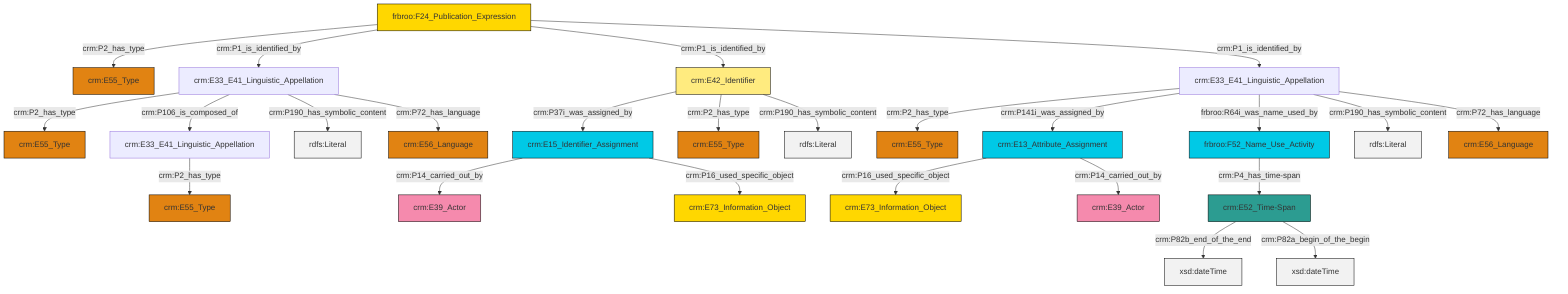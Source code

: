 graph TD
classDef Literal fill:#f2f2f2,stroke:#000000;
classDef CRM_Entity fill:#FFFFFF,stroke:#000000;
classDef Temporal_Entity fill:#00C9E6, stroke:#000000;
classDef Type fill:#E18312, stroke:#000000;
classDef Time-Span fill:#2C9C91, stroke:#000000;
classDef Appellation fill:#FFEB7F, stroke:#000000;
classDef Place fill:#008836, stroke:#000000;
classDef Persistent_Item fill:#B266B2, stroke:#000000;
classDef Conceptual_Object fill:#FFD700, stroke:#000000;
classDef Physical_Thing fill:#D2B48C, stroke:#000000;
classDef Actor fill:#f58aad, stroke:#000000;
classDef PC_Classes fill:#4ce600, stroke:#000000;
classDef Multi fill:#cccccc,stroke:#000000;

0["crm:E33_E41_Linguistic_Appellation"]:::Default -->|crm:P2_has_type| 1["crm:E55_Type"]:::Type
3["frbroo:F24_Publication_Expression"]:::Conceptual_Object -->|crm:P2_has_type| 4["crm:E55_Type"]:::Type
0["crm:E33_E41_Linguistic_Appellation"]:::Default -->|crm:P141i_was_assigned_by| 5["crm:E13_Attribute_Assignment"]:::Temporal_Entity
5["crm:E13_Attribute_Assignment"]:::Temporal_Entity -->|crm:P16_used_specific_object| 6["crm:E73_Information_Object"]:::Conceptual_Object
0["crm:E33_E41_Linguistic_Appellation"]:::Default -->|frbroo:R64i_was_name_used_by| 7["frbroo:F52_Name_Use_Activity"]:::Temporal_Entity
8["crm:E15_Identifier_Assignment"]:::Temporal_Entity -->|crm:P14_carried_out_by| 9["crm:E39_Actor"]:::Actor
12["crm:E33_E41_Linguistic_Appellation"]:::Default -->|crm:P2_has_type| 13["crm:E55_Type"]:::Type
3["frbroo:F24_Publication_Expression"]:::Conceptual_Object -->|crm:P1_is_identified_by| 12["crm:E33_E41_Linguistic_Appellation"]:::Default
7["frbroo:F52_Name_Use_Activity"]:::Temporal_Entity -->|crm:P4_has_time-span| 14["crm:E52_Time-Span"]:::Time-Span
12["crm:E33_E41_Linguistic_Appellation"]:::Default -->|crm:P106_is_composed_of| 17["crm:E33_E41_Linguistic_Appellation"]:::Default
14["crm:E52_Time-Span"]:::Time-Span -->|crm:P82b_end_of_the_end| 24[xsd:dateTime]:::Literal
12["crm:E33_E41_Linguistic_Appellation"]:::Default -->|crm:P190_has_symbolic_content| 25[rdfs:Literal]:::Literal
14["crm:E52_Time-Span"]:::Time-Span -->|crm:P82a_begin_of_the_begin| 27[xsd:dateTime]:::Literal
3["frbroo:F24_Publication_Expression"]:::Conceptual_Object -->|crm:P1_is_identified_by| 34["crm:E42_Identifier"]:::Appellation
17["crm:E33_E41_Linguistic_Appellation"]:::Default -->|crm:P2_has_type| 19["crm:E55_Type"]:::Type
3["frbroo:F24_Publication_Expression"]:::Conceptual_Object -->|crm:P1_is_identified_by| 0["crm:E33_E41_Linguistic_Appellation"]:::Default
0["crm:E33_E41_Linguistic_Appellation"]:::Default -->|crm:P190_has_symbolic_content| 35[rdfs:Literal]:::Literal
34["crm:E42_Identifier"]:::Appellation -->|crm:P37i_was_assigned_by| 8["crm:E15_Identifier_Assignment"]:::Temporal_Entity
34["crm:E42_Identifier"]:::Appellation -->|crm:P2_has_type| 21["crm:E55_Type"]:::Type
0["crm:E33_E41_Linguistic_Appellation"]:::Default -->|crm:P72_has_language| 10["crm:E56_Language"]:::Type
5["crm:E13_Attribute_Assignment"]:::Temporal_Entity -->|crm:P14_carried_out_by| 41["crm:E39_Actor"]:::Actor
34["crm:E42_Identifier"]:::Appellation -->|crm:P190_has_symbolic_content| 43[rdfs:Literal]:::Literal
12["crm:E33_E41_Linguistic_Appellation"]:::Default -->|crm:P72_has_language| 38["crm:E56_Language"]:::Type
8["crm:E15_Identifier_Assignment"]:::Temporal_Entity -->|crm:P16_used_specific_object| 29["crm:E73_Information_Object"]:::Conceptual_Object
